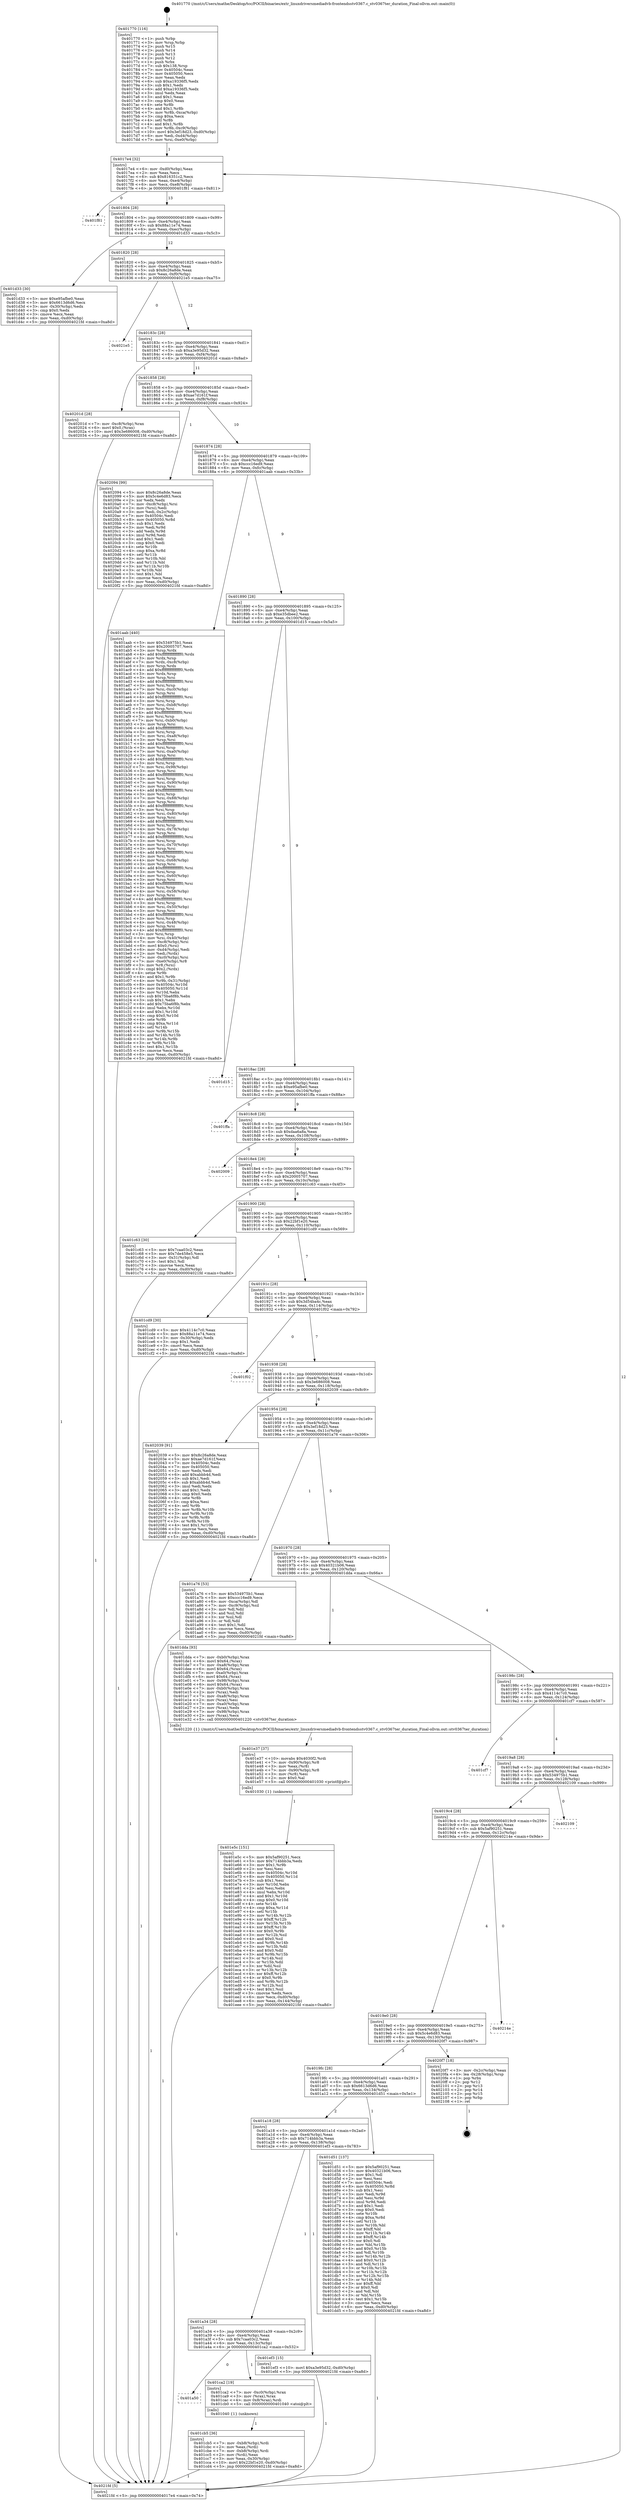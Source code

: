 digraph "0x401770" {
  label = "0x401770 (/mnt/c/Users/mathe/Desktop/tcc/POCII/binaries/extr_linuxdriversmediadvb-frontendsstv0367.c_stv0367ter_duration_Final-ollvm.out::main(0))"
  labelloc = "t"
  node[shape=record]

  Entry [label="",width=0.3,height=0.3,shape=circle,fillcolor=black,style=filled]
  "0x4017e4" [label="{
     0x4017e4 [32]\l
     | [instrs]\l
     &nbsp;&nbsp;0x4017e4 \<+6\>: mov -0xd0(%rbp),%eax\l
     &nbsp;&nbsp;0x4017ea \<+2\>: mov %eax,%ecx\l
     &nbsp;&nbsp;0x4017ec \<+6\>: sub $0x816351c2,%ecx\l
     &nbsp;&nbsp;0x4017f2 \<+6\>: mov %eax,-0xe4(%rbp)\l
     &nbsp;&nbsp;0x4017f8 \<+6\>: mov %ecx,-0xe8(%rbp)\l
     &nbsp;&nbsp;0x4017fe \<+6\>: je 0000000000401f81 \<main+0x811\>\l
  }"]
  "0x401f81" [label="{
     0x401f81\l
  }", style=dashed]
  "0x401804" [label="{
     0x401804 [28]\l
     | [instrs]\l
     &nbsp;&nbsp;0x401804 \<+5\>: jmp 0000000000401809 \<main+0x99\>\l
     &nbsp;&nbsp;0x401809 \<+6\>: mov -0xe4(%rbp),%eax\l
     &nbsp;&nbsp;0x40180f \<+5\>: sub $0x88a11e74,%eax\l
     &nbsp;&nbsp;0x401814 \<+6\>: mov %eax,-0xec(%rbp)\l
     &nbsp;&nbsp;0x40181a \<+6\>: je 0000000000401d33 \<main+0x5c3\>\l
  }"]
  Exit [label="",width=0.3,height=0.3,shape=circle,fillcolor=black,style=filled,peripheries=2]
  "0x401d33" [label="{
     0x401d33 [30]\l
     | [instrs]\l
     &nbsp;&nbsp;0x401d33 \<+5\>: mov $0xe95afbe0,%eax\l
     &nbsp;&nbsp;0x401d38 \<+5\>: mov $0x6613d6d6,%ecx\l
     &nbsp;&nbsp;0x401d3d \<+3\>: mov -0x30(%rbp),%edx\l
     &nbsp;&nbsp;0x401d40 \<+3\>: cmp $0x0,%edx\l
     &nbsp;&nbsp;0x401d43 \<+3\>: cmove %ecx,%eax\l
     &nbsp;&nbsp;0x401d46 \<+6\>: mov %eax,-0xd0(%rbp)\l
     &nbsp;&nbsp;0x401d4c \<+5\>: jmp 00000000004021fd \<main+0xa8d\>\l
  }"]
  "0x401820" [label="{
     0x401820 [28]\l
     | [instrs]\l
     &nbsp;&nbsp;0x401820 \<+5\>: jmp 0000000000401825 \<main+0xb5\>\l
     &nbsp;&nbsp;0x401825 \<+6\>: mov -0xe4(%rbp),%eax\l
     &nbsp;&nbsp;0x40182b \<+5\>: sub $0x8c26a8de,%eax\l
     &nbsp;&nbsp;0x401830 \<+6\>: mov %eax,-0xf0(%rbp)\l
     &nbsp;&nbsp;0x401836 \<+6\>: je 00000000004021e5 \<main+0xa75\>\l
  }"]
  "0x401e5c" [label="{
     0x401e5c [151]\l
     | [instrs]\l
     &nbsp;&nbsp;0x401e5c \<+5\>: mov $0x5af90251,%ecx\l
     &nbsp;&nbsp;0x401e61 \<+5\>: mov $0x714bbb3a,%edx\l
     &nbsp;&nbsp;0x401e66 \<+3\>: mov $0x1,%r9b\l
     &nbsp;&nbsp;0x401e69 \<+2\>: xor %esi,%esi\l
     &nbsp;&nbsp;0x401e6b \<+8\>: mov 0x40504c,%r10d\l
     &nbsp;&nbsp;0x401e73 \<+8\>: mov 0x405050,%r11d\l
     &nbsp;&nbsp;0x401e7b \<+3\>: sub $0x1,%esi\l
     &nbsp;&nbsp;0x401e7e \<+3\>: mov %r10d,%ebx\l
     &nbsp;&nbsp;0x401e81 \<+2\>: add %esi,%ebx\l
     &nbsp;&nbsp;0x401e83 \<+4\>: imul %ebx,%r10d\l
     &nbsp;&nbsp;0x401e87 \<+4\>: and $0x1,%r10d\l
     &nbsp;&nbsp;0x401e8b \<+4\>: cmp $0x0,%r10d\l
     &nbsp;&nbsp;0x401e8f \<+4\>: sete %r14b\l
     &nbsp;&nbsp;0x401e93 \<+4\>: cmp $0xa,%r11d\l
     &nbsp;&nbsp;0x401e97 \<+4\>: setl %r15b\l
     &nbsp;&nbsp;0x401e9b \<+3\>: mov %r14b,%r12b\l
     &nbsp;&nbsp;0x401e9e \<+4\>: xor $0xff,%r12b\l
     &nbsp;&nbsp;0x401ea2 \<+3\>: mov %r15b,%r13b\l
     &nbsp;&nbsp;0x401ea5 \<+4\>: xor $0xff,%r13b\l
     &nbsp;&nbsp;0x401ea9 \<+4\>: xor $0x0,%r9b\l
     &nbsp;&nbsp;0x401ead \<+3\>: mov %r12b,%sil\l
     &nbsp;&nbsp;0x401eb0 \<+4\>: and $0x0,%sil\l
     &nbsp;&nbsp;0x401eb4 \<+3\>: and %r9b,%r14b\l
     &nbsp;&nbsp;0x401eb7 \<+3\>: mov %r13b,%dil\l
     &nbsp;&nbsp;0x401eba \<+4\>: and $0x0,%dil\l
     &nbsp;&nbsp;0x401ebe \<+3\>: and %r9b,%r15b\l
     &nbsp;&nbsp;0x401ec1 \<+3\>: or %r14b,%sil\l
     &nbsp;&nbsp;0x401ec4 \<+3\>: or %r15b,%dil\l
     &nbsp;&nbsp;0x401ec7 \<+3\>: xor %dil,%sil\l
     &nbsp;&nbsp;0x401eca \<+3\>: or %r13b,%r12b\l
     &nbsp;&nbsp;0x401ecd \<+4\>: xor $0xff,%r12b\l
     &nbsp;&nbsp;0x401ed1 \<+4\>: or $0x0,%r9b\l
     &nbsp;&nbsp;0x401ed5 \<+3\>: and %r9b,%r12b\l
     &nbsp;&nbsp;0x401ed8 \<+3\>: or %r12b,%sil\l
     &nbsp;&nbsp;0x401edb \<+4\>: test $0x1,%sil\l
     &nbsp;&nbsp;0x401edf \<+3\>: cmovne %edx,%ecx\l
     &nbsp;&nbsp;0x401ee2 \<+6\>: mov %ecx,-0xd0(%rbp)\l
     &nbsp;&nbsp;0x401ee8 \<+6\>: mov %eax,-0x144(%rbp)\l
     &nbsp;&nbsp;0x401eee \<+5\>: jmp 00000000004021fd \<main+0xa8d\>\l
  }"]
  "0x4021e5" [label="{
     0x4021e5\l
  }", style=dashed]
  "0x40183c" [label="{
     0x40183c [28]\l
     | [instrs]\l
     &nbsp;&nbsp;0x40183c \<+5\>: jmp 0000000000401841 \<main+0xd1\>\l
     &nbsp;&nbsp;0x401841 \<+6\>: mov -0xe4(%rbp),%eax\l
     &nbsp;&nbsp;0x401847 \<+5\>: sub $0xa3e95d32,%eax\l
     &nbsp;&nbsp;0x40184c \<+6\>: mov %eax,-0xf4(%rbp)\l
     &nbsp;&nbsp;0x401852 \<+6\>: je 000000000040201d \<main+0x8ad\>\l
  }"]
  "0x401e37" [label="{
     0x401e37 [37]\l
     | [instrs]\l
     &nbsp;&nbsp;0x401e37 \<+10\>: movabs $0x4030f2,%rdi\l
     &nbsp;&nbsp;0x401e41 \<+7\>: mov -0x90(%rbp),%r8\l
     &nbsp;&nbsp;0x401e48 \<+3\>: mov %eax,(%r8)\l
     &nbsp;&nbsp;0x401e4b \<+7\>: mov -0x90(%rbp),%r8\l
     &nbsp;&nbsp;0x401e52 \<+3\>: mov (%r8),%esi\l
     &nbsp;&nbsp;0x401e55 \<+2\>: mov $0x0,%al\l
     &nbsp;&nbsp;0x401e57 \<+5\>: call 0000000000401030 \<printf@plt\>\l
     | [calls]\l
     &nbsp;&nbsp;0x401030 \{1\} (unknown)\l
  }"]
  "0x40201d" [label="{
     0x40201d [28]\l
     | [instrs]\l
     &nbsp;&nbsp;0x40201d \<+7\>: mov -0xc8(%rbp),%rax\l
     &nbsp;&nbsp;0x402024 \<+6\>: movl $0x0,(%rax)\l
     &nbsp;&nbsp;0x40202a \<+10\>: movl $0x3e686008,-0xd0(%rbp)\l
     &nbsp;&nbsp;0x402034 \<+5\>: jmp 00000000004021fd \<main+0xa8d\>\l
  }"]
  "0x401858" [label="{
     0x401858 [28]\l
     | [instrs]\l
     &nbsp;&nbsp;0x401858 \<+5\>: jmp 000000000040185d \<main+0xed\>\l
     &nbsp;&nbsp;0x40185d \<+6\>: mov -0xe4(%rbp),%eax\l
     &nbsp;&nbsp;0x401863 \<+5\>: sub $0xae7d161f,%eax\l
     &nbsp;&nbsp;0x401868 \<+6\>: mov %eax,-0xf8(%rbp)\l
     &nbsp;&nbsp;0x40186e \<+6\>: je 0000000000402094 \<main+0x924\>\l
  }"]
  "0x401cb5" [label="{
     0x401cb5 [36]\l
     | [instrs]\l
     &nbsp;&nbsp;0x401cb5 \<+7\>: mov -0xb8(%rbp),%rdi\l
     &nbsp;&nbsp;0x401cbc \<+2\>: mov %eax,(%rdi)\l
     &nbsp;&nbsp;0x401cbe \<+7\>: mov -0xb8(%rbp),%rdi\l
     &nbsp;&nbsp;0x401cc5 \<+2\>: mov (%rdi),%eax\l
     &nbsp;&nbsp;0x401cc7 \<+3\>: mov %eax,-0x30(%rbp)\l
     &nbsp;&nbsp;0x401cca \<+10\>: movl $0x22bf1e20,-0xd0(%rbp)\l
     &nbsp;&nbsp;0x401cd4 \<+5\>: jmp 00000000004021fd \<main+0xa8d\>\l
  }"]
  "0x402094" [label="{
     0x402094 [99]\l
     | [instrs]\l
     &nbsp;&nbsp;0x402094 \<+5\>: mov $0x8c26a8de,%eax\l
     &nbsp;&nbsp;0x402099 \<+5\>: mov $0x5c4e6d83,%ecx\l
     &nbsp;&nbsp;0x40209e \<+2\>: xor %edx,%edx\l
     &nbsp;&nbsp;0x4020a0 \<+7\>: mov -0xc8(%rbp),%rsi\l
     &nbsp;&nbsp;0x4020a7 \<+2\>: mov (%rsi),%edi\l
     &nbsp;&nbsp;0x4020a9 \<+3\>: mov %edi,-0x2c(%rbp)\l
     &nbsp;&nbsp;0x4020ac \<+7\>: mov 0x40504c,%edi\l
     &nbsp;&nbsp;0x4020b3 \<+8\>: mov 0x405050,%r8d\l
     &nbsp;&nbsp;0x4020bb \<+3\>: sub $0x1,%edx\l
     &nbsp;&nbsp;0x4020be \<+3\>: mov %edi,%r9d\l
     &nbsp;&nbsp;0x4020c1 \<+3\>: add %edx,%r9d\l
     &nbsp;&nbsp;0x4020c4 \<+4\>: imul %r9d,%edi\l
     &nbsp;&nbsp;0x4020c8 \<+3\>: and $0x1,%edi\l
     &nbsp;&nbsp;0x4020cb \<+3\>: cmp $0x0,%edi\l
     &nbsp;&nbsp;0x4020ce \<+4\>: sete %r10b\l
     &nbsp;&nbsp;0x4020d2 \<+4\>: cmp $0xa,%r8d\l
     &nbsp;&nbsp;0x4020d6 \<+4\>: setl %r11b\l
     &nbsp;&nbsp;0x4020da \<+3\>: mov %r10b,%bl\l
     &nbsp;&nbsp;0x4020dd \<+3\>: and %r11b,%bl\l
     &nbsp;&nbsp;0x4020e0 \<+3\>: xor %r11b,%r10b\l
     &nbsp;&nbsp;0x4020e3 \<+3\>: or %r10b,%bl\l
     &nbsp;&nbsp;0x4020e6 \<+3\>: test $0x1,%bl\l
     &nbsp;&nbsp;0x4020e9 \<+3\>: cmovne %ecx,%eax\l
     &nbsp;&nbsp;0x4020ec \<+6\>: mov %eax,-0xd0(%rbp)\l
     &nbsp;&nbsp;0x4020f2 \<+5\>: jmp 00000000004021fd \<main+0xa8d\>\l
  }"]
  "0x401874" [label="{
     0x401874 [28]\l
     | [instrs]\l
     &nbsp;&nbsp;0x401874 \<+5\>: jmp 0000000000401879 \<main+0x109\>\l
     &nbsp;&nbsp;0x401879 \<+6\>: mov -0xe4(%rbp),%eax\l
     &nbsp;&nbsp;0x40187f \<+5\>: sub $0xccc16ed9,%eax\l
     &nbsp;&nbsp;0x401884 \<+6\>: mov %eax,-0xfc(%rbp)\l
     &nbsp;&nbsp;0x40188a \<+6\>: je 0000000000401aab \<main+0x33b\>\l
  }"]
  "0x401a50" [label="{
     0x401a50\l
  }", style=dashed]
  "0x401aab" [label="{
     0x401aab [440]\l
     | [instrs]\l
     &nbsp;&nbsp;0x401aab \<+5\>: mov $0x534975b1,%eax\l
     &nbsp;&nbsp;0x401ab0 \<+5\>: mov $0x20005707,%ecx\l
     &nbsp;&nbsp;0x401ab5 \<+3\>: mov %rsp,%rdx\l
     &nbsp;&nbsp;0x401ab8 \<+4\>: add $0xfffffffffffffff0,%rdx\l
     &nbsp;&nbsp;0x401abc \<+3\>: mov %rdx,%rsp\l
     &nbsp;&nbsp;0x401abf \<+7\>: mov %rdx,-0xc8(%rbp)\l
     &nbsp;&nbsp;0x401ac6 \<+3\>: mov %rsp,%rdx\l
     &nbsp;&nbsp;0x401ac9 \<+4\>: add $0xfffffffffffffff0,%rdx\l
     &nbsp;&nbsp;0x401acd \<+3\>: mov %rdx,%rsp\l
     &nbsp;&nbsp;0x401ad0 \<+3\>: mov %rsp,%rsi\l
     &nbsp;&nbsp;0x401ad3 \<+4\>: add $0xfffffffffffffff0,%rsi\l
     &nbsp;&nbsp;0x401ad7 \<+3\>: mov %rsi,%rsp\l
     &nbsp;&nbsp;0x401ada \<+7\>: mov %rsi,-0xc0(%rbp)\l
     &nbsp;&nbsp;0x401ae1 \<+3\>: mov %rsp,%rsi\l
     &nbsp;&nbsp;0x401ae4 \<+4\>: add $0xfffffffffffffff0,%rsi\l
     &nbsp;&nbsp;0x401ae8 \<+3\>: mov %rsi,%rsp\l
     &nbsp;&nbsp;0x401aeb \<+7\>: mov %rsi,-0xb8(%rbp)\l
     &nbsp;&nbsp;0x401af2 \<+3\>: mov %rsp,%rsi\l
     &nbsp;&nbsp;0x401af5 \<+4\>: add $0xfffffffffffffff0,%rsi\l
     &nbsp;&nbsp;0x401af9 \<+3\>: mov %rsi,%rsp\l
     &nbsp;&nbsp;0x401afc \<+7\>: mov %rsi,-0xb0(%rbp)\l
     &nbsp;&nbsp;0x401b03 \<+3\>: mov %rsp,%rsi\l
     &nbsp;&nbsp;0x401b06 \<+4\>: add $0xfffffffffffffff0,%rsi\l
     &nbsp;&nbsp;0x401b0a \<+3\>: mov %rsi,%rsp\l
     &nbsp;&nbsp;0x401b0d \<+7\>: mov %rsi,-0xa8(%rbp)\l
     &nbsp;&nbsp;0x401b14 \<+3\>: mov %rsp,%rsi\l
     &nbsp;&nbsp;0x401b17 \<+4\>: add $0xfffffffffffffff0,%rsi\l
     &nbsp;&nbsp;0x401b1b \<+3\>: mov %rsi,%rsp\l
     &nbsp;&nbsp;0x401b1e \<+7\>: mov %rsi,-0xa0(%rbp)\l
     &nbsp;&nbsp;0x401b25 \<+3\>: mov %rsp,%rsi\l
     &nbsp;&nbsp;0x401b28 \<+4\>: add $0xfffffffffffffff0,%rsi\l
     &nbsp;&nbsp;0x401b2c \<+3\>: mov %rsi,%rsp\l
     &nbsp;&nbsp;0x401b2f \<+7\>: mov %rsi,-0x98(%rbp)\l
     &nbsp;&nbsp;0x401b36 \<+3\>: mov %rsp,%rsi\l
     &nbsp;&nbsp;0x401b39 \<+4\>: add $0xfffffffffffffff0,%rsi\l
     &nbsp;&nbsp;0x401b3d \<+3\>: mov %rsi,%rsp\l
     &nbsp;&nbsp;0x401b40 \<+7\>: mov %rsi,-0x90(%rbp)\l
     &nbsp;&nbsp;0x401b47 \<+3\>: mov %rsp,%rsi\l
     &nbsp;&nbsp;0x401b4a \<+4\>: add $0xfffffffffffffff0,%rsi\l
     &nbsp;&nbsp;0x401b4e \<+3\>: mov %rsi,%rsp\l
     &nbsp;&nbsp;0x401b51 \<+7\>: mov %rsi,-0x88(%rbp)\l
     &nbsp;&nbsp;0x401b58 \<+3\>: mov %rsp,%rsi\l
     &nbsp;&nbsp;0x401b5b \<+4\>: add $0xfffffffffffffff0,%rsi\l
     &nbsp;&nbsp;0x401b5f \<+3\>: mov %rsi,%rsp\l
     &nbsp;&nbsp;0x401b62 \<+4\>: mov %rsi,-0x80(%rbp)\l
     &nbsp;&nbsp;0x401b66 \<+3\>: mov %rsp,%rsi\l
     &nbsp;&nbsp;0x401b69 \<+4\>: add $0xfffffffffffffff0,%rsi\l
     &nbsp;&nbsp;0x401b6d \<+3\>: mov %rsi,%rsp\l
     &nbsp;&nbsp;0x401b70 \<+4\>: mov %rsi,-0x78(%rbp)\l
     &nbsp;&nbsp;0x401b74 \<+3\>: mov %rsp,%rsi\l
     &nbsp;&nbsp;0x401b77 \<+4\>: add $0xfffffffffffffff0,%rsi\l
     &nbsp;&nbsp;0x401b7b \<+3\>: mov %rsi,%rsp\l
     &nbsp;&nbsp;0x401b7e \<+4\>: mov %rsi,-0x70(%rbp)\l
     &nbsp;&nbsp;0x401b82 \<+3\>: mov %rsp,%rsi\l
     &nbsp;&nbsp;0x401b85 \<+4\>: add $0xfffffffffffffff0,%rsi\l
     &nbsp;&nbsp;0x401b89 \<+3\>: mov %rsi,%rsp\l
     &nbsp;&nbsp;0x401b8c \<+4\>: mov %rsi,-0x68(%rbp)\l
     &nbsp;&nbsp;0x401b90 \<+3\>: mov %rsp,%rsi\l
     &nbsp;&nbsp;0x401b93 \<+4\>: add $0xfffffffffffffff0,%rsi\l
     &nbsp;&nbsp;0x401b97 \<+3\>: mov %rsi,%rsp\l
     &nbsp;&nbsp;0x401b9a \<+4\>: mov %rsi,-0x60(%rbp)\l
     &nbsp;&nbsp;0x401b9e \<+3\>: mov %rsp,%rsi\l
     &nbsp;&nbsp;0x401ba1 \<+4\>: add $0xfffffffffffffff0,%rsi\l
     &nbsp;&nbsp;0x401ba5 \<+3\>: mov %rsi,%rsp\l
     &nbsp;&nbsp;0x401ba8 \<+4\>: mov %rsi,-0x58(%rbp)\l
     &nbsp;&nbsp;0x401bac \<+3\>: mov %rsp,%rsi\l
     &nbsp;&nbsp;0x401baf \<+4\>: add $0xfffffffffffffff0,%rsi\l
     &nbsp;&nbsp;0x401bb3 \<+3\>: mov %rsi,%rsp\l
     &nbsp;&nbsp;0x401bb6 \<+4\>: mov %rsi,-0x50(%rbp)\l
     &nbsp;&nbsp;0x401bba \<+3\>: mov %rsp,%rsi\l
     &nbsp;&nbsp;0x401bbd \<+4\>: add $0xfffffffffffffff0,%rsi\l
     &nbsp;&nbsp;0x401bc1 \<+3\>: mov %rsi,%rsp\l
     &nbsp;&nbsp;0x401bc4 \<+4\>: mov %rsi,-0x48(%rbp)\l
     &nbsp;&nbsp;0x401bc8 \<+3\>: mov %rsp,%rsi\l
     &nbsp;&nbsp;0x401bcb \<+4\>: add $0xfffffffffffffff0,%rsi\l
     &nbsp;&nbsp;0x401bcf \<+3\>: mov %rsi,%rsp\l
     &nbsp;&nbsp;0x401bd2 \<+4\>: mov %rsi,-0x40(%rbp)\l
     &nbsp;&nbsp;0x401bd6 \<+7\>: mov -0xc8(%rbp),%rsi\l
     &nbsp;&nbsp;0x401bdd \<+6\>: movl $0x0,(%rsi)\l
     &nbsp;&nbsp;0x401be3 \<+6\>: mov -0xd4(%rbp),%edi\l
     &nbsp;&nbsp;0x401be9 \<+2\>: mov %edi,(%rdx)\l
     &nbsp;&nbsp;0x401beb \<+7\>: mov -0xc0(%rbp),%rsi\l
     &nbsp;&nbsp;0x401bf2 \<+7\>: mov -0xe0(%rbp),%r8\l
     &nbsp;&nbsp;0x401bf9 \<+3\>: mov %r8,(%rsi)\l
     &nbsp;&nbsp;0x401bfc \<+3\>: cmpl $0x2,(%rdx)\l
     &nbsp;&nbsp;0x401bff \<+4\>: setne %r9b\l
     &nbsp;&nbsp;0x401c03 \<+4\>: and $0x1,%r9b\l
     &nbsp;&nbsp;0x401c07 \<+4\>: mov %r9b,-0x31(%rbp)\l
     &nbsp;&nbsp;0x401c0b \<+8\>: mov 0x40504c,%r10d\l
     &nbsp;&nbsp;0x401c13 \<+8\>: mov 0x405050,%r11d\l
     &nbsp;&nbsp;0x401c1b \<+3\>: mov %r10d,%ebx\l
     &nbsp;&nbsp;0x401c1e \<+6\>: sub $0x75ba6f8b,%ebx\l
     &nbsp;&nbsp;0x401c24 \<+3\>: sub $0x1,%ebx\l
     &nbsp;&nbsp;0x401c27 \<+6\>: add $0x75ba6f8b,%ebx\l
     &nbsp;&nbsp;0x401c2d \<+4\>: imul %ebx,%r10d\l
     &nbsp;&nbsp;0x401c31 \<+4\>: and $0x1,%r10d\l
     &nbsp;&nbsp;0x401c35 \<+4\>: cmp $0x0,%r10d\l
     &nbsp;&nbsp;0x401c39 \<+4\>: sete %r9b\l
     &nbsp;&nbsp;0x401c3d \<+4\>: cmp $0xa,%r11d\l
     &nbsp;&nbsp;0x401c41 \<+4\>: setl %r14b\l
     &nbsp;&nbsp;0x401c45 \<+3\>: mov %r9b,%r15b\l
     &nbsp;&nbsp;0x401c48 \<+3\>: and %r14b,%r15b\l
     &nbsp;&nbsp;0x401c4b \<+3\>: xor %r14b,%r9b\l
     &nbsp;&nbsp;0x401c4e \<+3\>: or %r9b,%r15b\l
     &nbsp;&nbsp;0x401c51 \<+4\>: test $0x1,%r15b\l
     &nbsp;&nbsp;0x401c55 \<+3\>: cmovne %ecx,%eax\l
     &nbsp;&nbsp;0x401c58 \<+6\>: mov %eax,-0xd0(%rbp)\l
     &nbsp;&nbsp;0x401c5e \<+5\>: jmp 00000000004021fd \<main+0xa8d\>\l
  }"]
  "0x401890" [label="{
     0x401890 [28]\l
     | [instrs]\l
     &nbsp;&nbsp;0x401890 \<+5\>: jmp 0000000000401895 \<main+0x125\>\l
     &nbsp;&nbsp;0x401895 \<+6\>: mov -0xe4(%rbp),%eax\l
     &nbsp;&nbsp;0x40189b \<+5\>: sub $0xe35dbee2,%eax\l
     &nbsp;&nbsp;0x4018a0 \<+6\>: mov %eax,-0x100(%rbp)\l
     &nbsp;&nbsp;0x4018a6 \<+6\>: je 0000000000401d15 \<main+0x5a5\>\l
  }"]
  "0x401ca2" [label="{
     0x401ca2 [19]\l
     | [instrs]\l
     &nbsp;&nbsp;0x401ca2 \<+7\>: mov -0xc0(%rbp),%rax\l
     &nbsp;&nbsp;0x401ca9 \<+3\>: mov (%rax),%rax\l
     &nbsp;&nbsp;0x401cac \<+4\>: mov 0x8(%rax),%rdi\l
     &nbsp;&nbsp;0x401cb0 \<+5\>: call 0000000000401040 \<atoi@plt\>\l
     | [calls]\l
     &nbsp;&nbsp;0x401040 \{1\} (unknown)\l
  }"]
  "0x401d15" [label="{
     0x401d15\l
  }", style=dashed]
  "0x4018ac" [label="{
     0x4018ac [28]\l
     | [instrs]\l
     &nbsp;&nbsp;0x4018ac \<+5\>: jmp 00000000004018b1 \<main+0x141\>\l
     &nbsp;&nbsp;0x4018b1 \<+6\>: mov -0xe4(%rbp),%eax\l
     &nbsp;&nbsp;0x4018b7 \<+5\>: sub $0xe95afbe0,%eax\l
     &nbsp;&nbsp;0x4018bc \<+6\>: mov %eax,-0x104(%rbp)\l
     &nbsp;&nbsp;0x4018c2 \<+6\>: je 0000000000401ffa \<main+0x88a\>\l
  }"]
  "0x401a34" [label="{
     0x401a34 [28]\l
     | [instrs]\l
     &nbsp;&nbsp;0x401a34 \<+5\>: jmp 0000000000401a39 \<main+0x2c9\>\l
     &nbsp;&nbsp;0x401a39 \<+6\>: mov -0xe4(%rbp),%eax\l
     &nbsp;&nbsp;0x401a3f \<+5\>: sub $0x7caa03c2,%eax\l
     &nbsp;&nbsp;0x401a44 \<+6\>: mov %eax,-0x13c(%rbp)\l
     &nbsp;&nbsp;0x401a4a \<+6\>: je 0000000000401ca2 \<main+0x532\>\l
  }"]
  "0x401ffa" [label="{
     0x401ffa\l
  }", style=dashed]
  "0x4018c8" [label="{
     0x4018c8 [28]\l
     | [instrs]\l
     &nbsp;&nbsp;0x4018c8 \<+5\>: jmp 00000000004018cd \<main+0x15d\>\l
     &nbsp;&nbsp;0x4018cd \<+6\>: mov -0xe4(%rbp),%eax\l
     &nbsp;&nbsp;0x4018d3 \<+5\>: sub $0xdaa6a8a,%eax\l
     &nbsp;&nbsp;0x4018d8 \<+6\>: mov %eax,-0x108(%rbp)\l
     &nbsp;&nbsp;0x4018de \<+6\>: je 0000000000402009 \<main+0x899\>\l
  }"]
  "0x401ef3" [label="{
     0x401ef3 [15]\l
     | [instrs]\l
     &nbsp;&nbsp;0x401ef3 \<+10\>: movl $0xa3e95d32,-0xd0(%rbp)\l
     &nbsp;&nbsp;0x401efd \<+5\>: jmp 00000000004021fd \<main+0xa8d\>\l
  }"]
  "0x402009" [label="{
     0x402009\l
  }", style=dashed]
  "0x4018e4" [label="{
     0x4018e4 [28]\l
     | [instrs]\l
     &nbsp;&nbsp;0x4018e4 \<+5\>: jmp 00000000004018e9 \<main+0x179\>\l
     &nbsp;&nbsp;0x4018e9 \<+6\>: mov -0xe4(%rbp),%eax\l
     &nbsp;&nbsp;0x4018ef \<+5\>: sub $0x20005707,%eax\l
     &nbsp;&nbsp;0x4018f4 \<+6\>: mov %eax,-0x10c(%rbp)\l
     &nbsp;&nbsp;0x4018fa \<+6\>: je 0000000000401c63 \<main+0x4f3\>\l
  }"]
  "0x401a18" [label="{
     0x401a18 [28]\l
     | [instrs]\l
     &nbsp;&nbsp;0x401a18 \<+5\>: jmp 0000000000401a1d \<main+0x2ad\>\l
     &nbsp;&nbsp;0x401a1d \<+6\>: mov -0xe4(%rbp),%eax\l
     &nbsp;&nbsp;0x401a23 \<+5\>: sub $0x714bbb3a,%eax\l
     &nbsp;&nbsp;0x401a28 \<+6\>: mov %eax,-0x138(%rbp)\l
     &nbsp;&nbsp;0x401a2e \<+6\>: je 0000000000401ef3 \<main+0x783\>\l
  }"]
  "0x401c63" [label="{
     0x401c63 [30]\l
     | [instrs]\l
     &nbsp;&nbsp;0x401c63 \<+5\>: mov $0x7caa03c2,%eax\l
     &nbsp;&nbsp;0x401c68 \<+5\>: mov $0x7de458e5,%ecx\l
     &nbsp;&nbsp;0x401c6d \<+3\>: mov -0x31(%rbp),%dl\l
     &nbsp;&nbsp;0x401c70 \<+3\>: test $0x1,%dl\l
     &nbsp;&nbsp;0x401c73 \<+3\>: cmovne %ecx,%eax\l
     &nbsp;&nbsp;0x401c76 \<+6\>: mov %eax,-0xd0(%rbp)\l
     &nbsp;&nbsp;0x401c7c \<+5\>: jmp 00000000004021fd \<main+0xa8d\>\l
  }"]
  "0x401900" [label="{
     0x401900 [28]\l
     | [instrs]\l
     &nbsp;&nbsp;0x401900 \<+5\>: jmp 0000000000401905 \<main+0x195\>\l
     &nbsp;&nbsp;0x401905 \<+6\>: mov -0xe4(%rbp),%eax\l
     &nbsp;&nbsp;0x40190b \<+5\>: sub $0x22bf1e20,%eax\l
     &nbsp;&nbsp;0x401910 \<+6\>: mov %eax,-0x110(%rbp)\l
     &nbsp;&nbsp;0x401916 \<+6\>: je 0000000000401cd9 \<main+0x569\>\l
  }"]
  "0x401d51" [label="{
     0x401d51 [137]\l
     | [instrs]\l
     &nbsp;&nbsp;0x401d51 \<+5\>: mov $0x5af90251,%eax\l
     &nbsp;&nbsp;0x401d56 \<+5\>: mov $0x40321b06,%ecx\l
     &nbsp;&nbsp;0x401d5b \<+2\>: mov $0x1,%dl\l
     &nbsp;&nbsp;0x401d5d \<+2\>: xor %esi,%esi\l
     &nbsp;&nbsp;0x401d5f \<+7\>: mov 0x40504c,%edi\l
     &nbsp;&nbsp;0x401d66 \<+8\>: mov 0x405050,%r8d\l
     &nbsp;&nbsp;0x401d6e \<+3\>: sub $0x1,%esi\l
     &nbsp;&nbsp;0x401d71 \<+3\>: mov %edi,%r9d\l
     &nbsp;&nbsp;0x401d74 \<+3\>: add %esi,%r9d\l
     &nbsp;&nbsp;0x401d77 \<+4\>: imul %r9d,%edi\l
     &nbsp;&nbsp;0x401d7b \<+3\>: and $0x1,%edi\l
     &nbsp;&nbsp;0x401d7e \<+3\>: cmp $0x0,%edi\l
     &nbsp;&nbsp;0x401d81 \<+4\>: sete %r10b\l
     &nbsp;&nbsp;0x401d85 \<+4\>: cmp $0xa,%r8d\l
     &nbsp;&nbsp;0x401d89 \<+4\>: setl %r11b\l
     &nbsp;&nbsp;0x401d8d \<+3\>: mov %r10b,%bl\l
     &nbsp;&nbsp;0x401d90 \<+3\>: xor $0xff,%bl\l
     &nbsp;&nbsp;0x401d93 \<+3\>: mov %r11b,%r14b\l
     &nbsp;&nbsp;0x401d96 \<+4\>: xor $0xff,%r14b\l
     &nbsp;&nbsp;0x401d9a \<+3\>: xor $0x0,%dl\l
     &nbsp;&nbsp;0x401d9d \<+3\>: mov %bl,%r15b\l
     &nbsp;&nbsp;0x401da0 \<+4\>: and $0x0,%r15b\l
     &nbsp;&nbsp;0x401da4 \<+3\>: and %dl,%r10b\l
     &nbsp;&nbsp;0x401da7 \<+3\>: mov %r14b,%r12b\l
     &nbsp;&nbsp;0x401daa \<+4\>: and $0x0,%r12b\l
     &nbsp;&nbsp;0x401dae \<+3\>: and %dl,%r11b\l
     &nbsp;&nbsp;0x401db1 \<+3\>: or %r10b,%r15b\l
     &nbsp;&nbsp;0x401db4 \<+3\>: or %r11b,%r12b\l
     &nbsp;&nbsp;0x401db7 \<+3\>: xor %r12b,%r15b\l
     &nbsp;&nbsp;0x401dba \<+3\>: or %r14b,%bl\l
     &nbsp;&nbsp;0x401dbd \<+3\>: xor $0xff,%bl\l
     &nbsp;&nbsp;0x401dc0 \<+3\>: or $0x0,%dl\l
     &nbsp;&nbsp;0x401dc3 \<+2\>: and %dl,%bl\l
     &nbsp;&nbsp;0x401dc5 \<+3\>: or %bl,%r15b\l
     &nbsp;&nbsp;0x401dc8 \<+4\>: test $0x1,%r15b\l
     &nbsp;&nbsp;0x401dcc \<+3\>: cmovne %ecx,%eax\l
     &nbsp;&nbsp;0x401dcf \<+6\>: mov %eax,-0xd0(%rbp)\l
     &nbsp;&nbsp;0x401dd5 \<+5\>: jmp 00000000004021fd \<main+0xa8d\>\l
  }"]
  "0x401cd9" [label="{
     0x401cd9 [30]\l
     | [instrs]\l
     &nbsp;&nbsp;0x401cd9 \<+5\>: mov $0x4114c7c0,%eax\l
     &nbsp;&nbsp;0x401cde \<+5\>: mov $0x88a11e74,%ecx\l
     &nbsp;&nbsp;0x401ce3 \<+3\>: mov -0x30(%rbp),%edx\l
     &nbsp;&nbsp;0x401ce6 \<+3\>: cmp $0x1,%edx\l
     &nbsp;&nbsp;0x401ce9 \<+3\>: cmovl %ecx,%eax\l
     &nbsp;&nbsp;0x401cec \<+6\>: mov %eax,-0xd0(%rbp)\l
     &nbsp;&nbsp;0x401cf2 \<+5\>: jmp 00000000004021fd \<main+0xa8d\>\l
  }"]
  "0x40191c" [label="{
     0x40191c [28]\l
     | [instrs]\l
     &nbsp;&nbsp;0x40191c \<+5\>: jmp 0000000000401921 \<main+0x1b1\>\l
     &nbsp;&nbsp;0x401921 \<+6\>: mov -0xe4(%rbp),%eax\l
     &nbsp;&nbsp;0x401927 \<+5\>: sub $0x3d54ba4c,%eax\l
     &nbsp;&nbsp;0x40192c \<+6\>: mov %eax,-0x114(%rbp)\l
     &nbsp;&nbsp;0x401932 \<+6\>: je 0000000000401f02 \<main+0x792\>\l
  }"]
  "0x4019fc" [label="{
     0x4019fc [28]\l
     | [instrs]\l
     &nbsp;&nbsp;0x4019fc \<+5\>: jmp 0000000000401a01 \<main+0x291\>\l
     &nbsp;&nbsp;0x401a01 \<+6\>: mov -0xe4(%rbp),%eax\l
     &nbsp;&nbsp;0x401a07 \<+5\>: sub $0x6613d6d6,%eax\l
     &nbsp;&nbsp;0x401a0c \<+6\>: mov %eax,-0x134(%rbp)\l
     &nbsp;&nbsp;0x401a12 \<+6\>: je 0000000000401d51 \<main+0x5e1\>\l
  }"]
  "0x401f02" [label="{
     0x401f02\l
  }", style=dashed]
  "0x401938" [label="{
     0x401938 [28]\l
     | [instrs]\l
     &nbsp;&nbsp;0x401938 \<+5\>: jmp 000000000040193d \<main+0x1cd\>\l
     &nbsp;&nbsp;0x40193d \<+6\>: mov -0xe4(%rbp),%eax\l
     &nbsp;&nbsp;0x401943 \<+5\>: sub $0x3e686008,%eax\l
     &nbsp;&nbsp;0x401948 \<+6\>: mov %eax,-0x118(%rbp)\l
     &nbsp;&nbsp;0x40194e \<+6\>: je 0000000000402039 \<main+0x8c9\>\l
  }"]
  "0x4020f7" [label="{
     0x4020f7 [18]\l
     | [instrs]\l
     &nbsp;&nbsp;0x4020f7 \<+3\>: mov -0x2c(%rbp),%eax\l
     &nbsp;&nbsp;0x4020fa \<+4\>: lea -0x28(%rbp),%rsp\l
     &nbsp;&nbsp;0x4020fe \<+1\>: pop %rbx\l
     &nbsp;&nbsp;0x4020ff \<+2\>: pop %r12\l
     &nbsp;&nbsp;0x402101 \<+2\>: pop %r13\l
     &nbsp;&nbsp;0x402103 \<+2\>: pop %r14\l
     &nbsp;&nbsp;0x402105 \<+2\>: pop %r15\l
     &nbsp;&nbsp;0x402107 \<+1\>: pop %rbp\l
     &nbsp;&nbsp;0x402108 \<+1\>: ret\l
  }"]
  "0x402039" [label="{
     0x402039 [91]\l
     | [instrs]\l
     &nbsp;&nbsp;0x402039 \<+5\>: mov $0x8c26a8de,%eax\l
     &nbsp;&nbsp;0x40203e \<+5\>: mov $0xae7d161f,%ecx\l
     &nbsp;&nbsp;0x402043 \<+7\>: mov 0x40504c,%edx\l
     &nbsp;&nbsp;0x40204a \<+7\>: mov 0x405050,%esi\l
     &nbsp;&nbsp;0x402051 \<+2\>: mov %edx,%edi\l
     &nbsp;&nbsp;0x402053 \<+6\>: add $0xabbb4d,%edi\l
     &nbsp;&nbsp;0x402059 \<+3\>: sub $0x1,%edi\l
     &nbsp;&nbsp;0x40205c \<+6\>: sub $0xabbb4d,%edi\l
     &nbsp;&nbsp;0x402062 \<+3\>: imul %edi,%edx\l
     &nbsp;&nbsp;0x402065 \<+3\>: and $0x1,%edx\l
     &nbsp;&nbsp;0x402068 \<+3\>: cmp $0x0,%edx\l
     &nbsp;&nbsp;0x40206b \<+4\>: sete %r8b\l
     &nbsp;&nbsp;0x40206f \<+3\>: cmp $0xa,%esi\l
     &nbsp;&nbsp;0x402072 \<+4\>: setl %r9b\l
     &nbsp;&nbsp;0x402076 \<+3\>: mov %r8b,%r10b\l
     &nbsp;&nbsp;0x402079 \<+3\>: and %r9b,%r10b\l
     &nbsp;&nbsp;0x40207c \<+3\>: xor %r9b,%r8b\l
     &nbsp;&nbsp;0x40207f \<+3\>: or %r8b,%r10b\l
     &nbsp;&nbsp;0x402082 \<+4\>: test $0x1,%r10b\l
     &nbsp;&nbsp;0x402086 \<+3\>: cmovne %ecx,%eax\l
     &nbsp;&nbsp;0x402089 \<+6\>: mov %eax,-0xd0(%rbp)\l
     &nbsp;&nbsp;0x40208f \<+5\>: jmp 00000000004021fd \<main+0xa8d\>\l
  }"]
  "0x401954" [label="{
     0x401954 [28]\l
     | [instrs]\l
     &nbsp;&nbsp;0x401954 \<+5\>: jmp 0000000000401959 \<main+0x1e9\>\l
     &nbsp;&nbsp;0x401959 \<+6\>: mov -0xe4(%rbp),%eax\l
     &nbsp;&nbsp;0x40195f \<+5\>: sub $0x3ef18d23,%eax\l
     &nbsp;&nbsp;0x401964 \<+6\>: mov %eax,-0x11c(%rbp)\l
     &nbsp;&nbsp;0x40196a \<+6\>: je 0000000000401a76 \<main+0x306\>\l
  }"]
  "0x4019e0" [label="{
     0x4019e0 [28]\l
     | [instrs]\l
     &nbsp;&nbsp;0x4019e0 \<+5\>: jmp 00000000004019e5 \<main+0x275\>\l
     &nbsp;&nbsp;0x4019e5 \<+6\>: mov -0xe4(%rbp),%eax\l
     &nbsp;&nbsp;0x4019eb \<+5\>: sub $0x5c4e6d83,%eax\l
     &nbsp;&nbsp;0x4019f0 \<+6\>: mov %eax,-0x130(%rbp)\l
     &nbsp;&nbsp;0x4019f6 \<+6\>: je 00000000004020f7 \<main+0x987\>\l
  }"]
  "0x401a76" [label="{
     0x401a76 [53]\l
     | [instrs]\l
     &nbsp;&nbsp;0x401a76 \<+5\>: mov $0x534975b1,%eax\l
     &nbsp;&nbsp;0x401a7b \<+5\>: mov $0xccc16ed9,%ecx\l
     &nbsp;&nbsp;0x401a80 \<+6\>: mov -0xca(%rbp),%dl\l
     &nbsp;&nbsp;0x401a86 \<+7\>: mov -0xc9(%rbp),%sil\l
     &nbsp;&nbsp;0x401a8d \<+3\>: mov %dl,%dil\l
     &nbsp;&nbsp;0x401a90 \<+3\>: and %sil,%dil\l
     &nbsp;&nbsp;0x401a93 \<+3\>: xor %sil,%dl\l
     &nbsp;&nbsp;0x401a96 \<+3\>: or %dl,%dil\l
     &nbsp;&nbsp;0x401a99 \<+4\>: test $0x1,%dil\l
     &nbsp;&nbsp;0x401a9d \<+3\>: cmovne %ecx,%eax\l
     &nbsp;&nbsp;0x401aa0 \<+6\>: mov %eax,-0xd0(%rbp)\l
     &nbsp;&nbsp;0x401aa6 \<+5\>: jmp 00000000004021fd \<main+0xa8d\>\l
  }"]
  "0x401970" [label="{
     0x401970 [28]\l
     | [instrs]\l
     &nbsp;&nbsp;0x401970 \<+5\>: jmp 0000000000401975 \<main+0x205\>\l
     &nbsp;&nbsp;0x401975 \<+6\>: mov -0xe4(%rbp),%eax\l
     &nbsp;&nbsp;0x40197b \<+5\>: sub $0x40321b06,%eax\l
     &nbsp;&nbsp;0x401980 \<+6\>: mov %eax,-0x120(%rbp)\l
     &nbsp;&nbsp;0x401986 \<+6\>: je 0000000000401dda \<main+0x66a\>\l
  }"]
  "0x4021fd" [label="{
     0x4021fd [5]\l
     | [instrs]\l
     &nbsp;&nbsp;0x4021fd \<+5\>: jmp 00000000004017e4 \<main+0x74\>\l
  }"]
  "0x401770" [label="{
     0x401770 [116]\l
     | [instrs]\l
     &nbsp;&nbsp;0x401770 \<+1\>: push %rbp\l
     &nbsp;&nbsp;0x401771 \<+3\>: mov %rsp,%rbp\l
     &nbsp;&nbsp;0x401774 \<+2\>: push %r15\l
     &nbsp;&nbsp;0x401776 \<+2\>: push %r14\l
     &nbsp;&nbsp;0x401778 \<+2\>: push %r13\l
     &nbsp;&nbsp;0x40177a \<+2\>: push %r12\l
     &nbsp;&nbsp;0x40177c \<+1\>: push %rbx\l
     &nbsp;&nbsp;0x40177d \<+7\>: sub $0x138,%rsp\l
     &nbsp;&nbsp;0x401784 \<+7\>: mov 0x40504c,%eax\l
     &nbsp;&nbsp;0x40178b \<+7\>: mov 0x405050,%ecx\l
     &nbsp;&nbsp;0x401792 \<+2\>: mov %eax,%edx\l
     &nbsp;&nbsp;0x401794 \<+6\>: sub $0xa19336f5,%edx\l
     &nbsp;&nbsp;0x40179a \<+3\>: sub $0x1,%edx\l
     &nbsp;&nbsp;0x40179d \<+6\>: add $0xa19336f5,%edx\l
     &nbsp;&nbsp;0x4017a3 \<+3\>: imul %edx,%eax\l
     &nbsp;&nbsp;0x4017a6 \<+3\>: and $0x1,%eax\l
     &nbsp;&nbsp;0x4017a9 \<+3\>: cmp $0x0,%eax\l
     &nbsp;&nbsp;0x4017ac \<+4\>: sete %r8b\l
     &nbsp;&nbsp;0x4017b0 \<+4\>: and $0x1,%r8b\l
     &nbsp;&nbsp;0x4017b4 \<+7\>: mov %r8b,-0xca(%rbp)\l
     &nbsp;&nbsp;0x4017bb \<+3\>: cmp $0xa,%ecx\l
     &nbsp;&nbsp;0x4017be \<+4\>: setl %r8b\l
     &nbsp;&nbsp;0x4017c2 \<+4\>: and $0x1,%r8b\l
     &nbsp;&nbsp;0x4017c6 \<+7\>: mov %r8b,-0xc9(%rbp)\l
     &nbsp;&nbsp;0x4017cd \<+10\>: movl $0x3ef18d23,-0xd0(%rbp)\l
     &nbsp;&nbsp;0x4017d7 \<+6\>: mov %edi,-0xd4(%rbp)\l
     &nbsp;&nbsp;0x4017dd \<+7\>: mov %rsi,-0xe0(%rbp)\l
  }"]
  "0x40214e" [label="{
     0x40214e\l
  }", style=dashed]
  "0x4019c4" [label="{
     0x4019c4 [28]\l
     | [instrs]\l
     &nbsp;&nbsp;0x4019c4 \<+5\>: jmp 00000000004019c9 \<main+0x259\>\l
     &nbsp;&nbsp;0x4019c9 \<+6\>: mov -0xe4(%rbp),%eax\l
     &nbsp;&nbsp;0x4019cf \<+5\>: sub $0x5af90251,%eax\l
     &nbsp;&nbsp;0x4019d4 \<+6\>: mov %eax,-0x12c(%rbp)\l
     &nbsp;&nbsp;0x4019da \<+6\>: je 000000000040214e \<main+0x9de\>\l
  }"]
  "0x401dda" [label="{
     0x401dda [93]\l
     | [instrs]\l
     &nbsp;&nbsp;0x401dda \<+7\>: mov -0xb0(%rbp),%rax\l
     &nbsp;&nbsp;0x401de1 \<+6\>: movl $0x64,(%rax)\l
     &nbsp;&nbsp;0x401de7 \<+7\>: mov -0xa8(%rbp),%rax\l
     &nbsp;&nbsp;0x401dee \<+6\>: movl $0x64,(%rax)\l
     &nbsp;&nbsp;0x401df4 \<+7\>: mov -0xa0(%rbp),%rax\l
     &nbsp;&nbsp;0x401dfb \<+6\>: movl $0x64,(%rax)\l
     &nbsp;&nbsp;0x401e01 \<+7\>: mov -0x98(%rbp),%rax\l
     &nbsp;&nbsp;0x401e08 \<+6\>: movl $0x64,(%rax)\l
     &nbsp;&nbsp;0x401e0e \<+7\>: mov -0xb0(%rbp),%rax\l
     &nbsp;&nbsp;0x401e15 \<+2\>: mov (%rax),%edi\l
     &nbsp;&nbsp;0x401e17 \<+7\>: mov -0xa8(%rbp),%rax\l
     &nbsp;&nbsp;0x401e1e \<+2\>: mov (%rax),%esi\l
     &nbsp;&nbsp;0x401e20 \<+7\>: mov -0xa0(%rbp),%rax\l
     &nbsp;&nbsp;0x401e27 \<+2\>: mov (%rax),%edx\l
     &nbsp;&nbsp;0x401e29 \<+7\>: mov -0x98(%rbp),%rax\l
     &nbsp;&nbsp;0x401e30 \<+2\>: mov (%rax),%ecx\l
     &nbsp;&nbsp;0x401e32 \<+5\>: call 0000000000401220 \<stv0367ter_duration\>\l
     | [calls]\l
     &nbsp;&nbsp;0x401220 \{1\} (/mnt/c/Users/mathe/Desktop/tcc/POCII/binaries/extr_linuxdriversmediadvb-frontendsstv0367.c_stv0367ter_duration_Final-ollvm.out::stv0367ter_duration)\l
  }"]
  "0x40198c" [label="{
     0x40198c [28]\l
     | [instrs]\l
     &nbsp;&nbsp;0x40198c \<+5\>: jmp 0000000000401991 \<main+0x221\>\l
     &nbsp;&nbsp;0x401991 \<+6\>: mov -0xe4(%rbp),%eax\l
     &nbsp;&nbsp;0x401997 \<+5\>: sub $0x4114c7c0,%eax\l
     &nbsp;&nbsp;0x40199c \<+6\>: mov %eax,-0x124(%rbp)\l
     &nbsp;&nbsp;0x4019a2 \<+6\>: je 0000000000401cf7 \<main+0x587\>\l
  }"]
  "0x402109" [label="{
     0x402109\l
  }", style=dashed]
  "0x401cf7" [label="{
     0x401cf7\l
  }", style=dashed]
  "0x4019a8" [label="{
     0x4019a8 [28]\l
     | [instrs]\l
     &nbsp;&nbsp;0x4019a8 \<+5\>: jmp 00000000004019ad \<main+0x23d\>\l
     &nbsp;&nbsp;0x4019ad \<+6\>: mov -0xe4(%rbp),%eax\l
     &nbsp;&nbsp;0x4019b3 \<+5\>: sub $0x534975b1,%eax\l
     &nbsp;&nbsp;0x4019b8 \<+6\>: mov %eax,-0x128(%rbp)\l
     &nbsp;&nbsp;0x4019be \<+6\>: je 0000000000402109 \<main+0x999\>\l
  }"]
  Entry -> "0x401770" [label=" 1"]
  "0x4017e4" -> "0x401f81" [label=" 0"]
  "0x4017e4" -> "0x401804" [label=" 13"]
  "0x4020f7" -> Exit [label=" 1"]
  "0x401804" -> "0x401d33" [label=" 1"]
  "0x401804" -> "0x401820" [label=" 12"]
  "0x402094" -> "0x4021fd" [label=" 1"]
  "0x401820" -> "0x4021e5" [label=" 0"]
  "0x401820" -> "0x40183c" [label=" 12"]
  "0x402039" -> "0x4021fd" [label=" 1"]
  "0x40183c" -> "0x40201d" [label=" 1"]
  "0x40183c" -> "0x401858" [label=" 11"]
  "0x40201d" -> "0x4021fd" [label=" 1"]
  "0x401858" -> "0x402094" [label=" 1"]
  "0x401858" -> "0x401874" [label=" 10"]
  "0x401ef3" -> "0x4021fd" [label=" 1"]
  "0x401874" -> "0x401aab" [label=" 1"]
  "0x401874" -> "0x401890" [label=" 9"]
  "0x401e5c" -> "0x4021fd" [label=" 1"]
  "0x401890" -> "0x401d15" [label=" 0"]
  "0x401890" -> "0x4018ac" [label=" 9"]
  "0x401e37" -> "0x401e5c" [label=" 1"]
  "0x4018ac" -> "0x401ffa" [label=" 0"]
  "0x4018ac" -> "0x4018c8" [label=" 9"]
  "0x401d51" -> "0x4021fd" [label=" 1"]
  "0x4018c8" -> "0x402009" [label=" 0"]
  "0x4018c8" -> "0x4018e4" [label=" 9"]
  "0x401d33" -> "0x4021fd" [label=" 1"]
  "0x4018e4" -> "0x401c63" [label=" 1"]
  "0x4018e4" -> "0x401900" [label=" 8"]
  "0x401cb5" -> "0x4021fd" [label=" 1"]
  "0x401900" -> "0x401cd9" [label=" 1"]
  "0x401900" -> "0x40191c" [label=" 7"]
  "0x401ca2" -> "0x401cb5" [label=" 1"]
  "0x40191c" -> "0x401f02" [label=" 0"]
  "0x40191c" -> "0x401938" [label=" 7"]
  "0x401a34" -> "0x401ca2" [label=" 1"]
  "0x401938" -> "0x402039" [label=" 1"]
  "0x401938" -> "0x401954" [label=" 6"]
  "0x401dda" -> "0x401e37" [label=" 1"]
  "0x401954" -> "0x401a76" [label=" 1"]
  "0x401954" -> "0x401970" [label=" 5"]
  "0x401a76" -> "0x4021fd" [label=" 1"]
  "0x401770" -> "0x4017e4" [label=" 1"]
  "0x4021fd" -> "0x4017e4" [label=" 12"]
  "0x401a18" -> "0x401ef3" [label=" 1"]
  "0x401aab" -> "0x4021fd" [label=" 1"]
  "0x401c63" -> "0x4021fd" [label=" 1"]
  "0x401cd9" -> "0x4021fd" [label=" 1"]
  "0x401970" -> "0x401dda" [label=" 1"]
  "0x401970" -> "0x40198c" [label=" 4"]
  "0x4019fc" -> "0x401d51" [label=" 1"]
  "0x40198c" -> "0x401cf7" [label=" 0"]
  "0x40198c" -> "0x4019a8" [label=" 4"]
  "0x401a34" -> "0x401a50" [label=" 0"]
  "0x4019a8" -> "0x402109" [label=" 0"]
  "0x4019a8" -> "0x4019c4" [label=" 4"]
  "0x4019fc" -> "0x401a18" [label=" 2"]
  "0x4019c4" -> "0x40214e" [label=" 0"]
  "0x4019c4" -> "0x4019e0" [label=" 4"]
  "0x401a18" -> "0x401a34" [label=" 1"]
  "0x4019e0" -> "0x4020f7" [label=" 1"]
  "0x4019e0" -> "0x4019fc" [label=" 3"]
}
